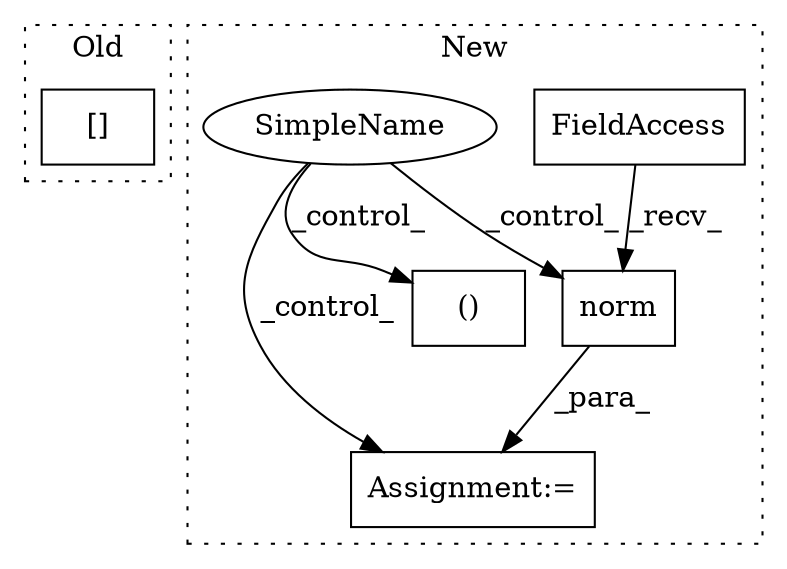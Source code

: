 digraph G {
subgraph cluster0 {
1 [label="[]" a="2" s="7075,7084" l="8,1" shape="box"];
label = "Old";
style="dotted";
}
subgraph cluster1 {
2 [label="norm" a="32" s="7482,7496" l="5,1" shape="box"];
3 [label="FieldAccess" a="22" s="7469" l="12" shape="box"];
4 [label="Assignment:=" a="7" s="7512" l="2" shape="box"];
5 [label="SimpleName" a="42" s="" l="" shape="ellipse"];
6 [label="()" a="106" s="7063" l="59" shape="box"];
label = "New";
style="dotted";
}
2 -> 4 [label="_para_"];
3 -> 2 [label="_recv_"];
5 -> 2 [label="_control_"];
5 -> 4 [label="_control_"];
5 -> 6 [label="_control_"];
}